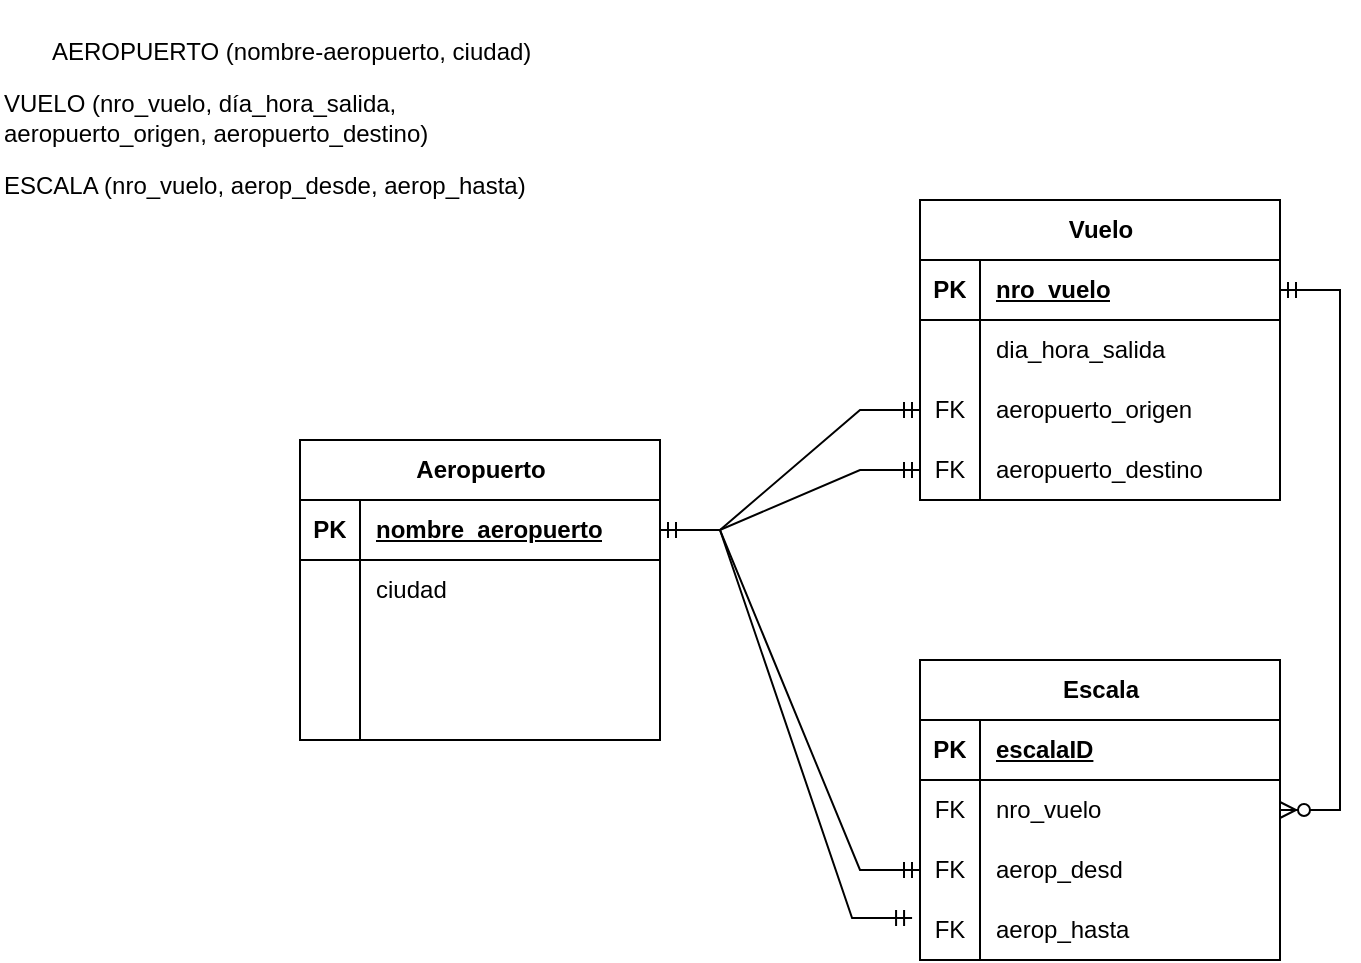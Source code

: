 <mxfile version="24.2.1" type="github">
  <diagram id="R2lEEEUBdFMjLlhIrx00" name="Page-1">
    <mxGraphModel dx="1434" dy="866" grid="1" gridSize="10" guides="1" tooltips="1" connect="1" arrows="1" fold="1" page="1" pageScale="1" pageWidth="850" pageHeight="1100" math="0" shadow="0" extFonts="Permanent Marker^https://fonts.googleapis.com/css?family=Permanent+Marker">
      <root>
        <mxCell id="0" />
        <mxCell id="1" parent="0" />
        <mxCell id="sv5eaZTl3coV6v7jDIFs-1" value="Aeropuerto" style="shape=table;startSize=30;container=1;collapsible=1;childLayout=tableLayout;fixedRows=1;rowLines=0;fontStyle=1;align=center;resizeLast=1;html=1;" vertex="1" parent="1">
          <mxGeometry x="200" y="270" width="180" height="150" as="geometry" />
        </mxCell>
        <mxCell id="sv5eaZTl3coV6v7jDIFs-2" value="" style="shape=tableRow;horizontal=0;startSize=0;swimlaneHead=0;swimlaneBody=0;fillColor=none;collapsible=0;dropTarget=0;points=[[0,0.5],[1,0.5]];portConstraint=eastwest;top=0;left=0;right=0;bottom=1;" vertex="1" parent="sv5eaZTl3coV6v7jDIFs-1">
          <mxGeometry y="30" width="180" height="30" as="geometry" />
        </mxCell>
        <mxCell id="sv5eaZTl3coV6v7jDIFs-3" value="PK" style="shape=partialRectangle;connectable=0;fillColor=none;top=0;left=0;bottom=0;right=0;fontStyle=1;overflow=hidden;whiteSpace=wrap;html=1;" vertex="1" parent="sv5eaZTl3coV6v7jDIFs-2">
          <mxGeometry width="30" height="30" as="geometry">
            <mxRectangle width="30" height="30" as="alternateBounds" />
          </mxGeometry>
        </mxCell>
        <mxCell id="sv5eaZTl3coV6v7jDIFs-4" value="nombre_aeropuerto" style="shape=partialRectangle;connectable=0;fillColor=none;top=0;left=0;bottom=0;right=0;align=left;spacingLeft=6;fontStyle=5;overflow=hidden;whiteSpace=wrap;html=1;" vertex="1" parent="sv5eaZTl3coV6v7jDIFs-2">
          <mxGeometry x="30" width="150" height="30" as="geometry">
            <mxRectangle width="150" height="30" as="alternateBounds" />
          </mxGeometry>
        </mxCell>
        <mxCell id="sv5eaZTl3coV6v7jDIFs-5" value="" style="shape=tableRow;horizontal=0;startSize=0;swimlaneHead=0;swimlaneBody=0;fillColor=none;collapsible=0;dropTarget=0;points=[[0,0.5],[1,0.5]];portConstraint=eastwest;top=0;left=0;right=0;bottom=0;" vertex="1" parent="sv5eaZTl3coV6v7jDIFs-1">
          <mxGeometry y="60" width="180" height="30" as="geometry" />
        </mxCell>
        <mxCell id="sv5eaZTl3coV6v7jDIFs-6" value="" style="shape=partialRectangle;connectable=0;fillColor=none;top=0;left=0;bottom=0;right=0;editable=1;overflow=hidden;whiteSpace=wrap;html=1;" vertex="1" parent="sv5eaZTl3coV6v7jDIFs-5">
          <mxGeometry width="30" height="30" as="geometry">
            <mxRectangle width="30" height="30" as="alternateBounds" />
          </mxGeometry>
        </mxCell>
        <mxCell id="sv5eaZTl3coV6v7jDIFs-7" value="ciudad" style="shape=partialRectangle;connectable=0;fillColor=none;top=0;left=0;bottom=0;right=0;align=left;spacingLeft=6;overflow=hidden;whiteSpace=wrap;html=1;" vertex="1" parent="sv5eaZTl3coV6v7jDIFs-5">
          <mxGeometry x="30" width="150" height="30" as="geometry">
            <mxRectangle width="150" height="30" as="alternateBounds" />
          </mxGeometry>
        </mxCell>
        <mxCell id="sv5eaZTl3coV6v7jDIFs-8" value="" style="shape=tableRow;horizontal=0;startSize=0;swimlaneHead=0;swimlaneBody=0;fillColor=none;collapsible=0;dropTarget=0;points=[[0,0.5],[1,0.5]];portConstraint=eastwest;top=0;left=0;right=0;bottom=0;" vertex="1" parent="sv5eaZTl3coV6v7jDIFs-1">
          <mxGeometry y="90" width="180" height="30" as="geometry" />
        </mxCell>
        <mxCell id="sv5eaZTl3coV6v7jDIFs-9" value="" style="shape=partialRectangle;connectable=0;fillColor=none;top=0;left=0;bottom=0;right=0;editable=1;overflow=hidden;whiteSpace=wrap;html=1;" vertex="1" parent="sv5eaZTl3coV6v7jDIFs-8">
          <mxGeometry width="30" height="30" as="geometry">
            <mxRectangle width="30" height="30" as="alternateBounds" />
          </mxGeometry>
        </mxCell>
        <mxCell id="sv5eaZTl3coV6v7jDIFs-10" value="" style="shape=partialRectangle;connectable=0;fillColor=none;top=0;left=0;bottom=0;right=0;align=left;spacingLeft=6;overflow=hidden;whiteSpace=wrap;html=1;" vertex="1" parent="sv5eaZTl3coV6v7jDIFs-8">
          <mxGeometry x="30" width="150" height="30" as="geometry">
            <mxRectangle width="150" height="30" as="alternateBounds" />
          </mxGeometry>
        </mxCell>
        <mxCell id="sv5eaZTl3coV6v7jDIFs-11" value="" style="shape=tableRow;horizontal=0;startSize=0;swimlaneHead=0;swimlaneBody=0;fillColor=none;collapsible=0;dropTarget=0;points=[[0,0.5],[1,0.5]];portConstraint=eastwest;top=0;left=0;right=0;bottom=0;" vertex="1" parent="sv5eaZTl3coV6v7jDIFs-1">
          <mxGeometry y="120" width="180" height="30" as="geometry" />
        </mxCell>
        <mxCell id="sv5eaZTl3coV6v7jDIFs-12" value="" style="shape=partialRectangle;connectable=0;fillColor=none;top=0;left=0;bottom=0;right=0;editable=1;overflow=hidden;whiteSpace=wrap;html=1;" vertex="1" parent="sv5eaZTl3coV6v7jDIFs-11">
          <mxGeometry width="30" height="30" as="geometry">
            <mxRectangle width="30" height="30" as="alternateBounds" />
          </mxGeometry>
        </mxCell>
        <mxCell id="sv5eaZTl3coV6v7jDIFs-13" value="" style="shape=partialRectangle;connectable=0;fillColor=none;top=0;left=0;bottom=0;right=0;align=left;spacingLeft=6;overflow=hidden;whiteSpace=wrap;html=1;" vertex="1" parent="sv5eaZTl3coV6v7jDIFs-11">
          <mxGeometry x="30" width="150" height="30" as="geometry">
            <mxRectangle width="150" height="30" as="alternateBounds" />
          </mxGeometry>
        </mxCell>
        <mxCell id="sv5eaZTl3coV6v7jDIFs-14" value="Vuelo" style="shape=table;startSize=30;container=1;collapsible=1;childLayout=tableLayout;fixedRows=1;rowLines=0;fontStyle=1;align=center;resizeLast=1;html=1;" vertex="1" parent="1">
          <mxGeometry x="510" y="150" width="180" height="150" as="geometry" />
        </mxCell>
        <mxCell id="sv5eaZTl3coV6v7jDIFs-15" value="" style="shape=tableRow;horizontal=0;startSize=0;swimlaneHead=0;swimlaneBody=0;fillColor=none;collapsible=0;dropTarget=0;points=[[0,0.5],[1,0.5]];portConstraint=eastwest;top=0;left=0;right=0;bottom=1;" vertex="1" parent="sv5eaZTl3coV6v7jDIFs-14">
          <mxGeometry y="30" width="180" height="30" as="geometry" />
        </mxCell>
        <mxCell id="sv5eaZTl3coV6v7jDIFs-16" value="PK" style="shape=partialRectangle;connectable=0;fillColor=none;top=0;left=0;bottom=0;right=0;fontStyle=1;overflow=hidden;whiteSpace=wrap;html=1;" vertex="1" parent="sv5eaZTl3coV6v7jDIFs-15">
          <mxGeometry width="30" height="30" as="geometry">
            <mxRectangle width="30" height="30" as="alternateBounds" />
          </mxGeometry>
        </mxCell>
        <mxCell id="sv5eaZTl3coV6v7jDIFs-17" value="nro_vuelo" style="shape=partialRectangle;connectable=0;fillColor=none;top=0;left=0;bottom=0;right=0;align=left;spacingLeft=6;fontStyle=5;overflow=hidden;whiteSpace=wrap;html=1;" vertex="1" parent="sv5eaZTl3coV6v7jDIFs-15">
          <mxGeometry x="30" width="150" height="30" as="geometry">
            <mxRectangle width="150" height="30" as="alternateBounds" />
          </mxGeometry>
        </mxCell>
        <mxCell id="sv5eaZTl3coV6v7jDIFs-18" value="" style="shape=tableRow;horizontal=0;startSize=0;swimlaneHead=0;swimlaneBody=0;fillColor=none;collapsible=0;dropTarget=0;points=[[0,0.5],[1,0.5]];portConstraint=eastwest;top=0;left=0;right=0;bottom=0;" vertex="1" parent="sv5eaZTl3coV6v7jDIFs-14">
          <mxGeometry y="60" width="180" height="30" as="geometry" />
        </mxCell>
        <mxCell id="sv5eaZTl3coV6v7jDIFs-19" value="" style="shape=partialRectangle;connectable=0;fillColor=none;top=0;left=0;bottom=0;right=0;editable=1;overflow=hidden;whiteSpace=wrap;html=1;" vertex="1" parent="sv5eaZTl3coV6v7jDIFs-18">
          <mxGeometry width="30" height="30" as="geometry">
            <mxRectangle width="30" height="30" as="alternateBounds" />
          </mxGeometry>
        </mxCell>
        <mxCell id="sv5eaZTl3coV6v7jDIFs-20" value="dia_hora_salida" style="shape=partialRectangle;connectable=0;fillColor=none;top=0;left=0;bottom=0;right=0;align=left;spacingLeft=6;overflow=hidden;whiteSpace=wrap;html=1;" vertex="1" parent="sv5eaZTl3coV6v7jDIFs-18">
          <mxGeometry x="30" width="150" height="30" as="geometry">
            <mxRectangle width="150" height="30" as="alternateBounds" />
          </mxGeometry>
        </mxCell>
        <mxCell id="sv5eaZTl3coV6v7jDIFs-21" value="" style="shape=tableRow;horizontal=0;startSize=0;swimlaneHead=0;swimlaneBody=0;fillColor=none;collapsible=0;dropTarget=0;points=[[0,0.5],[1,0.5]];portConstraint=eastwest;top=0;left=0;right=0;bottom=0;" vertex="1" parent="sv5eaZTl3coV6v7jDIFs-14">
          <mxGeometry y="90" width="180" height="30" as="geometry" />
        </mxCell>
        <mxCell id="sv5eaZTl3coV6v7jDIFs-22" value="FK" style="shape=partialRectangle;connectable=0;fillColor=none;top=0;left=0;bottom=0;right=0;editable=1;overflow=hidden;whiteSpace=wrap;html=1;" vertex="1" parent="sv5eaZTl3coV6v7jDIFs-21">
          <mxGeometry width="30" height="30" as="geometry">
            <mxRectangle width="30" height="30" as="alternateBounds" />
          </mxGeometry>
        </mxCell>
        <mxCell id="sv5eaZTl3coV6v7jDIFs-23" value="aeropuerto_origen" style="shape=partialRectangle;connectable=0;fillColor=none;top=0;left=0;bottom=0;right=0;align=left;spacingLeft=6;overflow=hidden;whiteSpace=wrap;html=1;" vertex="1" parent="sv5eaZTl3coV6v7jDIFs-21">
          <mxGeometry x="30" width="150" height="30" as="geometry">
            <mxRectangle width="150" height="30" as="alternateBounds" />
          </mxGeometry>
        </mxCell>
        <mxCell id="sv5eaZTl3coV6v7jDIFs-24" value="" style="shape=tableRow;horizontal=0;startSize=0;swimlaneHead=0;swimlaneBody=0;fillColor=none;collapsible=0;dropTarget=0;points=[[0,0.5],[1,0.5]];portConstraint=eastwest;top=0;left=0;right=0;bottom=0;" vertex="1" parent="sv5eaZTl3coV6v7jDIFs-14">
          <mxGeometry y="120" width="180" height="30" as="geometry" />
        </mxCell>
        <mxCell id="sv5eaZTl3coV6v7jDIFs-25" value="FK" style="shape=partialRectangle;connectable=0;fillColor=none;top=0;left=0;bottom=0;right=0;editable=1;overflow=hidden;whiteSpace=wrap;html=1;" vertex="1" parent="sv5eaZTl3coV6v7jDIFs-24">
          <mxGeometry width="30" height="30" as="geometry">
            <mxRectangle width="30" height="30" as="alternateBounds" />
          </mxGeometry>
        </mxCell>
        <mxCell id="sv5eaZTl3coV6v7jDIFs-26" value="aeropuerto_destino" style="shape=partialRectangle;connectable=0;fillColor=none;top=0;left=0;bottom=0;right=0;align=left;spacingLeft=6;overflow=hidden;whiteSpace=wrap;html=1;" vertex="1" parent="sv5eaZTl3coV6v7jDIFs-24">
          <mxGeometry x="30" width="150" height="30" as="geometry">
            <mxRectangle width="150" height="30" as="alternateBounds" />
          </mxGeometry>
        </mxCell>
        <mxCell id="sv5eaZTl3coV6v7jDIFs-27" value="Escala" style="shape=table;startSize=30;container=1;collapsible=1;childLayout=tableLayout;fixedRows=1;rowLines=0;fontStyle=1;align=center;resizeLast=1;html=1;" vertex="1" parent="1">
          <mxGeometry x="510" y="380" width="180" height="150" as="geometry" />
        </mxCell>
        <mxCell id="sv5eaZTl3coV6v7jDIFs-28" value="" style="shape=tableRow;horizontal=0;startSize=0;swimlaneHead=0;swimlaneBody=0;fillColor=none;collapsible=0;dropTarget=0;points=[[0,0.5],[1,0.5]];portConstraint=eastwest;top=0;left=0;right=0;bottom=1;" vertex="1" parent="sv5eaZTl3coV6v7jDIFs-27">
          <mxGeometry y="30" width="180" height="30" as="geometry" />
        </mxCell>
        <mxCell id="sv5eaZTl3coV6v7jDIFs-29" value="PK" style="shape=partialRectangle;connectable=0;fillColor=none;top=0;left=0;bottom=0;right=0;fontStyle=1;overflow=hidden;whiteSpace=wrap;html=1;" vertex="1" parent="sv5eaZTl3coV6v7jDIFs-28">
          <mxGeometry width="30" height="30" as="geometry">
            <mxRectangle width="30" height="30" as="alternateBounds" />
          </mxGeometry>
        </mxCell>
        <mxCell id="sv5eaZTl3coV6v7jDIFs-30" value="escalaID" style="shape=partialRectangle;connectable=0;fillColor=none;top=0;left=0;bottom=0;right=0;align=left;spacingLeft=6;fontStyle=5;overflow=hidden;whiteSpace=wrap;html=1;" vertex="1" parent="sv5eaZTl3coV6v7jDIFs-28">
          <mxGeometry x="30" width="150" height="30" as="geometry">
            <mxRectangle width="150" height="30" as="alternateBounds" />
          </mxGeometry>
        </mxCell>
        <mxCell id="sv5eaZTl3coV6v7jDIFs-31" value="" style="shape=tableRow;horizontal=0;startSize=0;swimlaneHead=0;swimlaneBody=0;fillColor=none;collapsible=0;dropTarget=0;points=[[0,0.5],[1,0.5]];portConstraint=eastwest;top=0;left=0;right=0;bottom=0;" vertex="1" parent="sv5eaZTl3coV6v7jDIFs-27">
          <mxGeometry y="60" width="180" height="30" as="geometry" />
        </mxCell>
        <mxCell id="sv5eaZTl3coV6v7jDIFs-32" value="FK" style="shape=partialRectangle;connectable=0;fillColor=none;top=0;left=0;bottom=0;right=0;editable=1;overflow=hidden;whiteSpace=wrap;html=1;" vertex="1" parent="sv5eaZTl3coV6v7jDIFs-31">
          <mxGeometry width="30" height="30" as="geometry">
            <mxRectangle width="30" height="30" as="alternateBounds" />
          </mxGeometry>
        </mxCell>
        <mxCell id="sv5eaZTl3coV6v7jDIFs-33" value="nro_vuelo" style="shape=partialRectangle;connectable=0;fillColor=none;top=0;left=0;bottom=0;right=0;align=left;spacingLeft=6;overflow=hidden;whiteSpace=wrap;html=1;" vertex="1" parent="sv5eaZTl3coV6v7jDIFs-31">
          <mxGeometry x="30" width="150" height="30" as="geometry">
            <mxRectangle width="150" height="30" as="alternateBounds" />
          </mxGeometry>
        </mxCell>
        <mxCell id="sv5eaZTl3coV6v7jDIFs-34" value="" style="shape=tableRow;horizontal=0;startSize=0;swimlaneHead=0;swimlaneBody=0;fillColor=none;collapsible=0;dropTarget=0;points=[[0,0.5],[1,0.5]];portConstraint=eastwest;top=0;left=0;right=0;bottom=0;" vertex="1" parent="sv5eaZTl3coV6v7jDIFs-27">
          <mxGeometry y="90" width="180" height="30" as="geometry" />
        </mxCell>
        <mxCell id="sv5eaZTl3coV6v7jDIFs-35" value="FK" style="shape=partialRectangle;connectable=0;fillColor=none;top=0;left=0;bottom=0;right=0;editable=1;overflow=hidden;whiteSpace=wrap;html=1;" vertex="1" parent="sv5eaZTl3coV6v7jDIFs-34">
          <mxGeometry width="30" height="30" as="geometry">
            <mxRectangle width="30" height="30" as="alternateBounds" />
          </mxGeometry>
        </mxCell>
        <mxCell id="sv5eaZTl3coV6v7jDIFs-36" value="aerop_desd" style="shape=partialRectangle;connectable=0;fillColor=none;top=0;left=0;bottom=0;right=0;align=left;spacingLeft=6;overflow=hidden;whiteSpace=wrap;html=1;" vertex="1" parent="sv5eaZTl3coV6v7jDIFs-34">
          <mxGeometry x="30" width="150" height="30" as="geometry">
            <mxRectangle width="150" height="30" as="alternateBounds" />
          </mxGeometry>
        </mxCell>
        <mxCell id="sv5eaZTl3coV6v7jDIFs-37" value="" style="shape=tableRow;horizontal=0;startSize=0;swimlaneHead=0;swimlaneBody=0;fillColor=none;collapsible=0;dropTarget=0;points=[[0,0.5],[1,0.5]];portConstraint=eastwest;top=0;left=0;right=0;bottom=0;" vertex="1" parent="sv5eaZTl3coV6v7jDIFs-27">
          <mxGeometry y="120" width="180" height="30" as="geometry" />
        </mxCell>
        <mxCell id="sv5eaZTl3coV6v7jDIFs-38" value="FK" style="shape=partialRectangle;connectable=0;fillColor=none;top=0;left=0;bottom=0;right=0;editable=1;overflow=hidden;whiteSpace=wrap;html=1;" vertex="1" parent="sv5eaZTl3coV6v7jDIFs-37">
          <mxGeometry width="30" height="30" as="geometry">
            <mxRectangle width="30" height="30" as="alternateBounds" />
          </mxGeometry>
        </mxCell>
        <mxCell id="sv5eaZTl3coV6v7jDIFs-39" value="aerop_hasta" style="shape=partialRectangle;connectable=0;fillColor=none;top=0;left=0;bottom=0;right=0;align=left;spacingLeft=6;overflow=hidden;whiteSpace=wrap;html=1;" vertex="1" parent="sv5eaZTl3coV6v7jDIFs-37">
          <mxGeometry x="30" width="150" height="30" as="geometry">
            <mxRectangle width="150" height="30" as="alternateBounds" />
          </mxGeometry>
        </mxCell>
        <mxCell id="sv5eaZTl3coV6v7jDIFs-40" value="" style="edgeStyle=entityRelationEdgeStyle;fontSize=12;html=1;endArrow=ERmandOne;startArrow=ERmandOne;rounded=0;exitX=1;exitY=0.5;exitDx=0;exitDy=0;entryX=0;entryY=0.5;entryDx=0;entryDy=0;endFill=0;" edge="1" parent="1" source="sv5eaZTl3coV6v7jDIFs-2" target="sv5eaZTl3coV6v7jDIFs-21">
          <mxGeometry width="100" height="100" relative="1" as="geometry">
            <mxPoint x="460" y="330" as="sourcePoint" />
            <mxPoint x="560" y="230" as="targetPoint" />
          </mxGeometry>
        </mxCell>
        <mxCell id="sv5eaZTl3coV6v7jDIFs-41" value="" style="edgeStyle=entityRelationEdgeStyle;fontSize=12;html=1;endArrow=ERmandOne;startArrow=ERmandOne;rounded=0;exitX=1;exitY=0.5;exitDx=0;exitDy=0;entryX=0;entryY=0.5;entryDx=0;entryDy=0;endFill=0;" edge="1" parent="1" source="sv5eaZTl3coV6v7jDIFs-2" target="sv5eaZTl3coV6v7jDIFs-24">
          <mxGeometry width="100" height="100" relative="1" as="geometry">
            <mxPoint x="430" y="270" as="sourcePoint" />
            <mxPoint x="570" y="330" as="targetPoint" />
          </mxGeometry>
        </mxCell>
        <mxCell id="sv5eaZTl3coV6v7jDIFs-42" value="" style="edgeStyle=entityRelationEdgeStyle;fontSize=12;html=1;endArrow=ERzeroToMany;startArrow=ERmandOne;rounded=0;exitX=1;exitY=0.5;exitDx=0;exitDy=0;" edge="1" parent="1" source="sv5eaZTl3coV6v7jDIFs-15" target="sv5eaZTl3coV6v7jDIFs-31">
          <mxGeometry width="100" height="100" relative="1" as="geometry">
            <mxPoint x="760" y="200" as="sourcePoint" />
            <mxPoint x="650" y="470" as="targetPoint" />
            <Array as="points">
              <mxPoint x="770" y="365" />
            </Array>
          </mxGeometry>
        </mxCell>
        <mxCell id="sv5eaZTl3coV6v7jDIFs-45" value="" style="edgeStyle=entityRelationEdgeStyle;fontSize=12;html=1;endArrow=ERmandOne;startArrow=ERmandOne;rounded=0;entryX=0;entryY=0.5;entryDx=0;entryDy=0;exitX=1;exitY=0.5;exitDx=0;exitDy=0;" edge="1" parent="1" source="sv5eaZTl3coV6v7jDIFs-2" target="sv5eaZTl3coV6v7jDIFs-34">
          <mxGeometry width="100" height="100" relative="1" as="geometry">
            <mxPoint x="250" y="650" as="sourcePoint" />
            <mxPoint x="350" y="550" as="targetPoint" />
            <Array as="points">
              <mxPoint x="570" y="550" />
            </Array>
          </mxGeometry>
        </mxCell>
        <mxCell id="sv5eaZTl3coV6v7jDIFs-48" value="" style="edgeStyle=entityRelationEdgeStyle;fontSize=12;html=1;endArrow=ERmandOne;startArrow=ERmandOne;rounded=0;exitX=1;exitY=0.5;exitDx=0;exitDy=0;entryX=-0.022;entryY=0.3;entryDx=0;entryDy=0;entryPerimeter=0;" edge="1" parent="1" source="sv5eaZTl3coV6v7jDIFs-2" target="sv5eaZTl3coV6v7jDIFs-37">
          <mxGeometry width="100" height="100" relative="1" as="geometry">
            <mxPoint x="440" y="490" as="sourcePoint" />
            <mxPoint x="530" y="380" as="targetPoint" />
          </mxGeometry>
        </mxCell>
        <mxCell id="sv5eaZTl3coV6v7jDIFs-50" value="&lt;p class=&quot;MsoNormal&quot; style=&quot;margin-left:.25in;text-align:justify;text-indent:&lt;br/&gt;-.25in;mso-list:l0 level1 lfo1;tab-stops:.2in .25in .7in 1.2in 1.7in 2.2in 2.7in 3.2in 3.7in 4.2in 4.7in&quot;&gt;&lt;span style=&quot;background-color: initial;&quot;&gt;AEROPUERTO (nombre-aeropuerto, ciudad)&lt;/span&gt;&lt;br&gt;&lt;/p&gt;&lt;p class=&quot;MsoNormal&quot; style=&quot;text-align:justify;tab-stops:.2in .7in 1.2in 1.7in 2.2in 2.7in 3.2in 3.7in 4.2in 4.7in&quot;&gt;&lt;span lang=&quot;ES&quot; style=&quot;mso-ansi-language:ES&quot;&gt;VUELO (nro_vuelo, día_hora_salida,&lt;br&gt;aeropuerto_origen, aeropuerto_destino)&lt;/span&gt;&lt;/p&gt;&lt;p class=&quot;MsoNormal&quot; style=&quot;text-align:justify;mso-outline-level:1;tab-stops:&lt;br/&gt;.2in .7in 1.2in 1.7in 2.2in 2.7in 3.2in 3.7in 4.2in 4.7in&quot;&gt;&lt;span lang=&quot;ES&quot; style=&quot;mso-ansi-language:ES&quot;&gt;ESCALA (nro_vuelo, aerop_desde, aerop_hasta)&lt;/span&gt;&lt;/p&gt;" style="text;whiteSpace=wrap;html=1;" vertex="1" parent="1">
          <mxGeometry x="50" y="50" width="500" as="geometry" />
        </mxCell>
      </root>
    </mxGraphModel>
  </diagram>
</mxfile>
